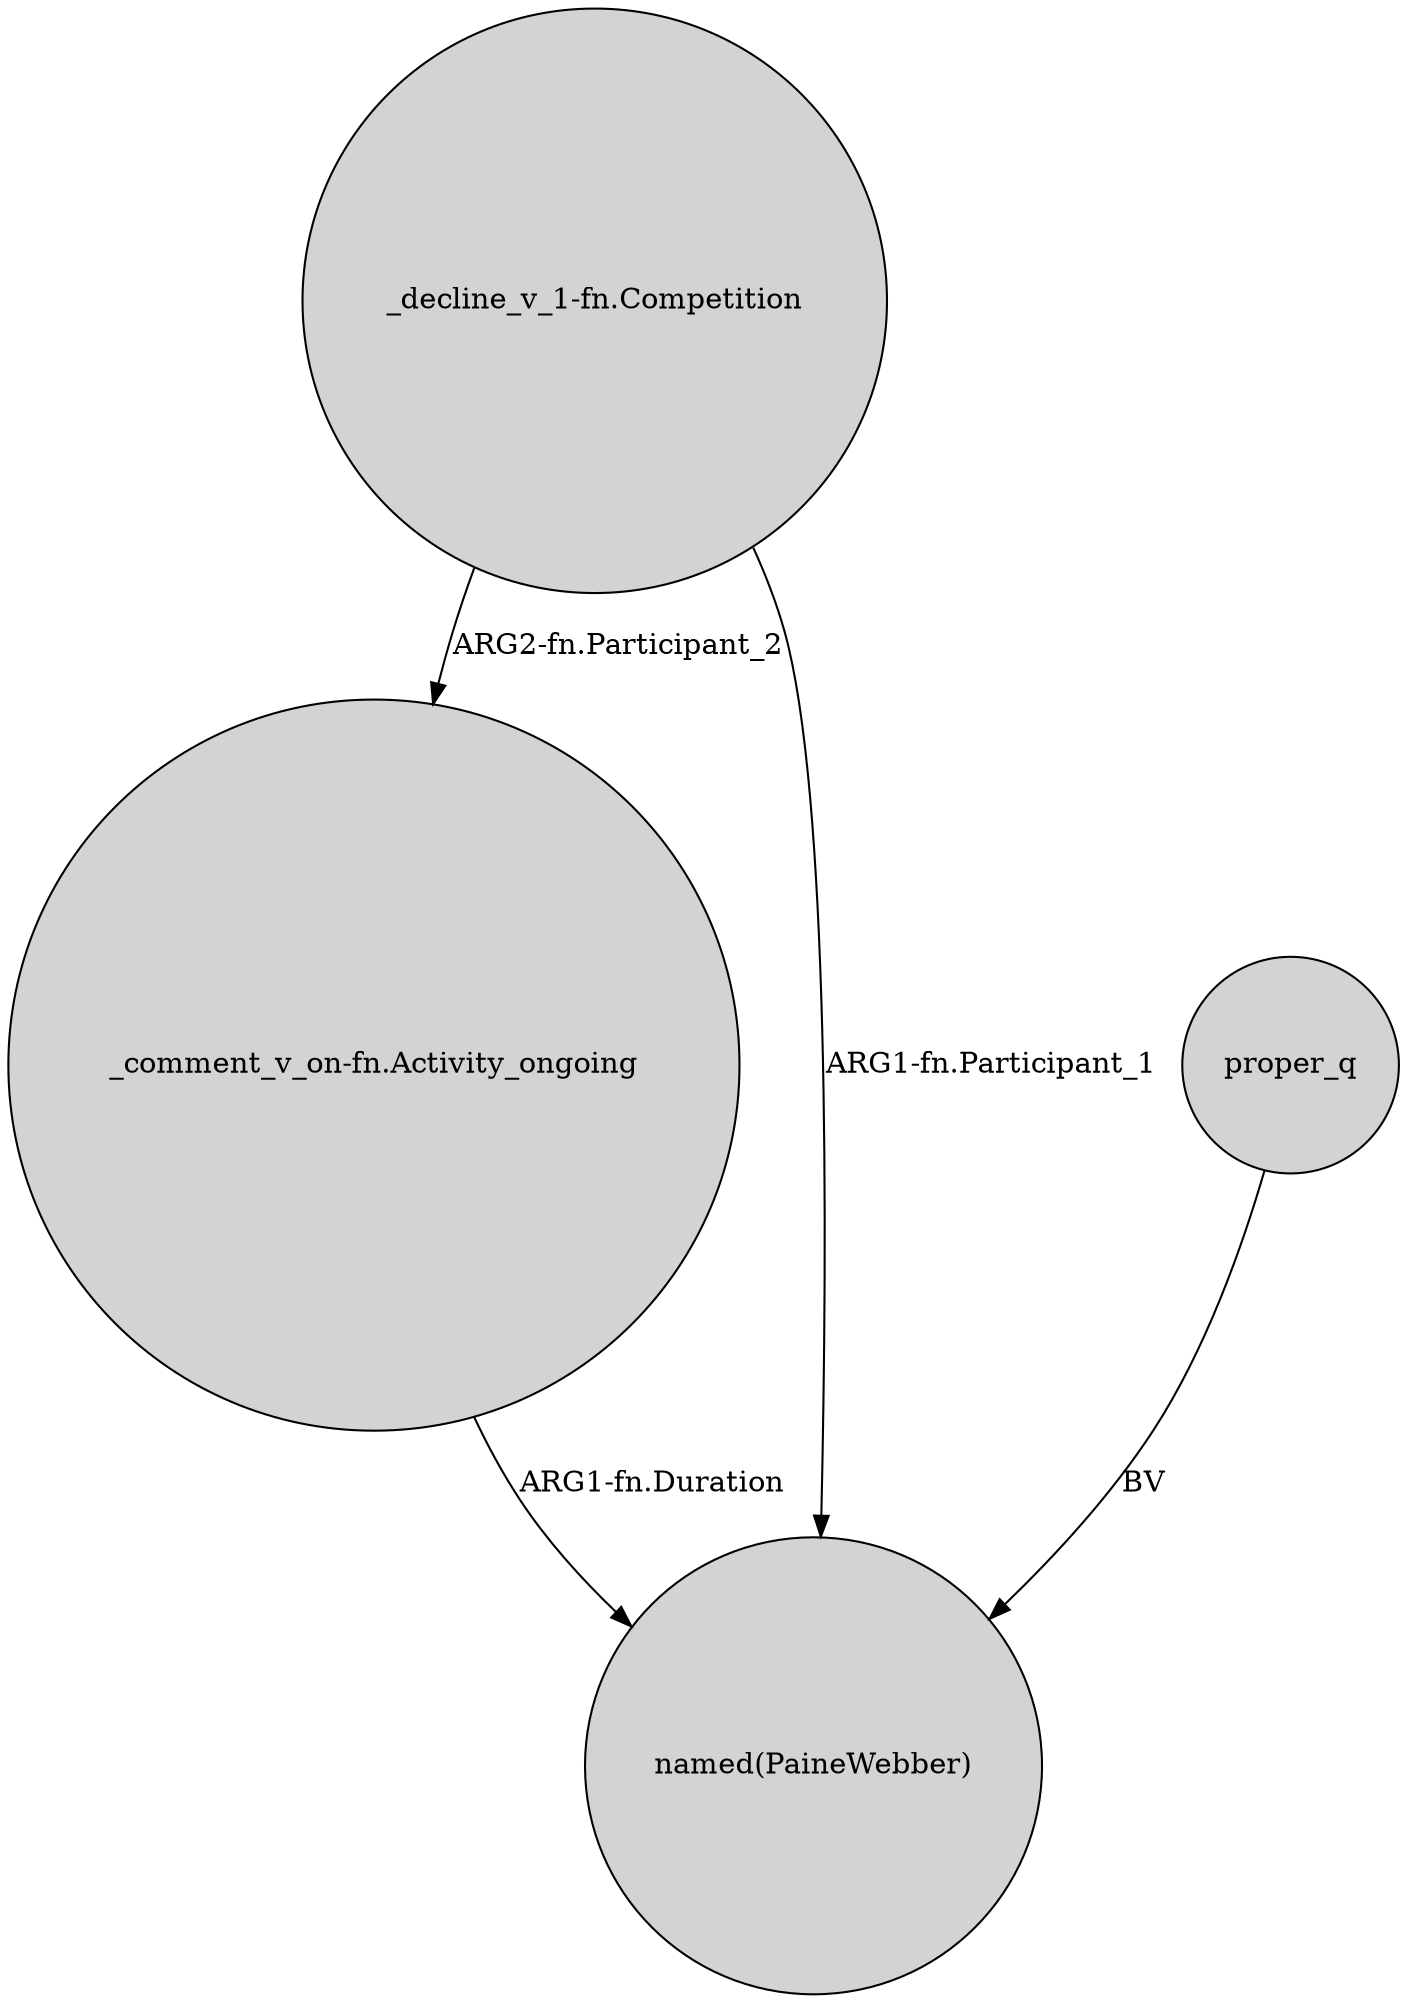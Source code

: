 digraph {
	node [shape=circle style=filled]
	"_comment_v_on-fn.Activity_ongoing" -> "named(PaineWebber)" [label="ARG1-fn.Duration"]
	"_decline_v_1-fn.Competition" -> "named(PaineWebber)" [label="ARG1-fn.Participant_1"]
	proper_q -> "named(PaineWebber)" [label=BV]
	"_decline_v_1-fn.Competition" -> "_comment_v_on-fn.Activity_ongoing" [label="ARG2-fn.Participant_2"]
}
